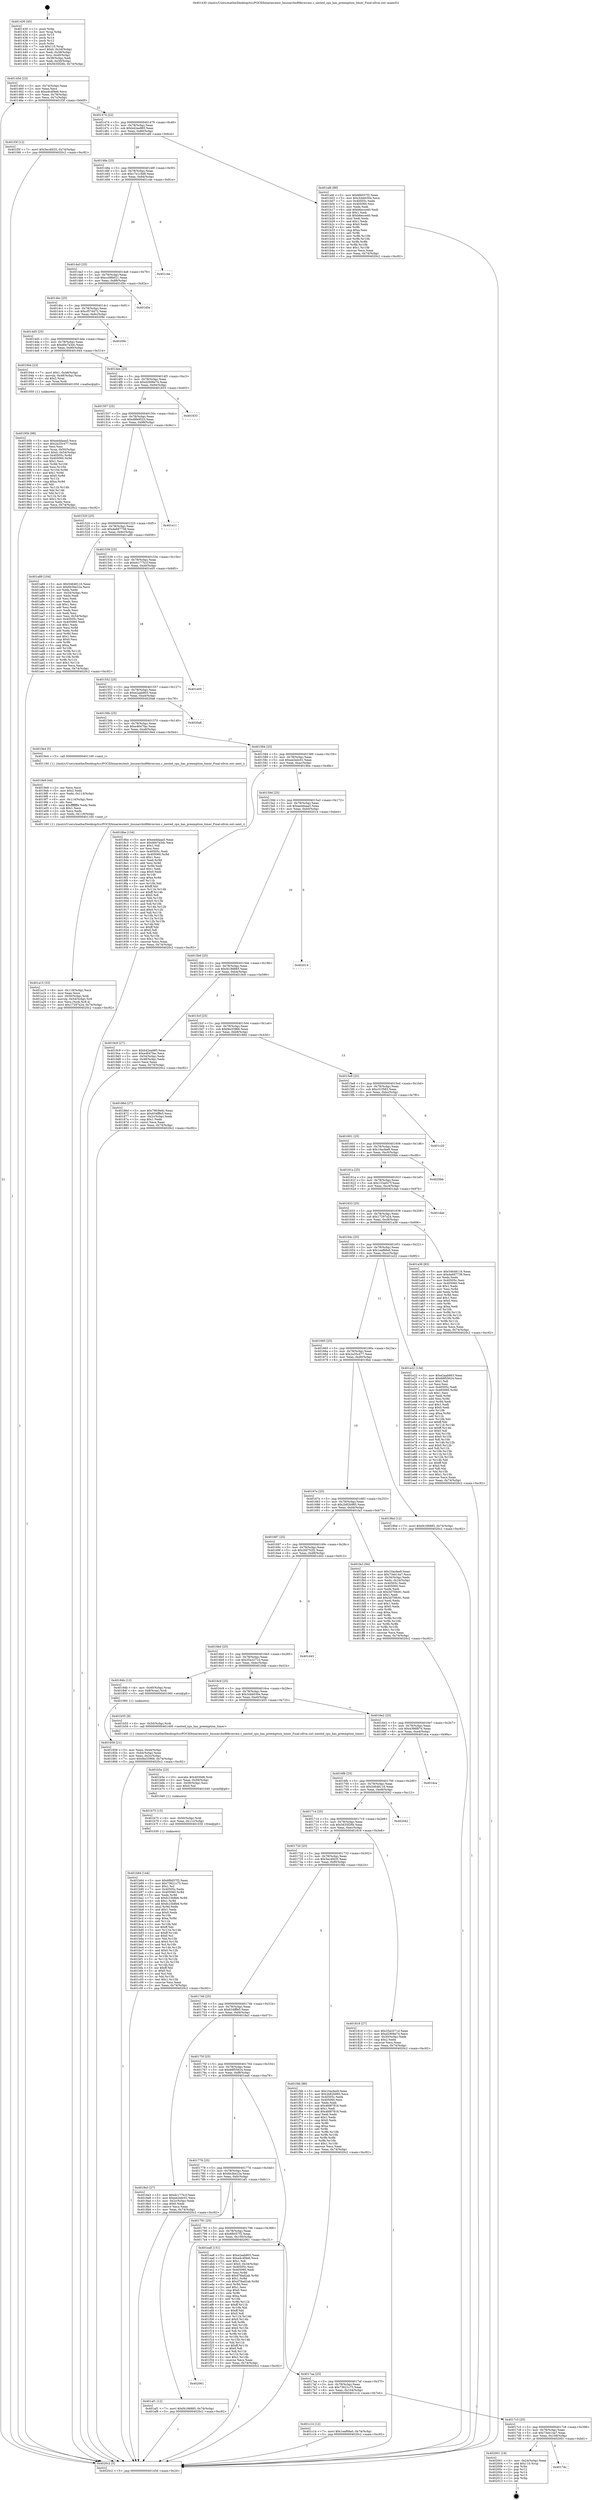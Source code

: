 digraph "0x401430" {
  label = "0x401430 (/mnt/c/Users/mathe/Desktop/tcc/POCII/binaries/extr_linuxarchx86kvmvmx.c_nested_cpu_has_preemption_timer_Final-ollvm.out::main(0))"
  labelloc = "t"
  node[shape=record]

  Entry [label="",width=0.3,height=0.3,shape=circle,fillcolor=black,style=filled]
  "0x40145d" [label="{
     0x40145d [23]\l
     | [instrs]\l
     &nbsp;&nbsp;0x40145d \<+3\>: mov -0x74(%rbp),%eax\l
     &nbsp;&nbsp;0x401460 \<+2\>: mov %eax,%ecx\l
     &nbsp;&nbsp;0x401462 \<+6\>: sub $0xa4c4f4e6,%ecx\l
     &nbsp;&nbsp;0x401468 \<+3\>: mov %eax,-0x78(%rbp)\l
     &nbsp;&nbsp;0x40146b \<+3\>: mov %ecx,-0x7c(%rbp)\l
     &nbsp;&nbsp;0x40146e \<+6\>: je 0000000000401f3f \<main+0xb0f\>\l
  }"]
  "0x401f3f" [label="{
     0x401f3f [12]\l
     | [instrs]\l
     &nbsp;&nbsp;0x401f3f \<+7\>: movl $0x5ec4f435,-0x74(%rbp)\l
     &nbsp;&nbsp;0x401f46 \<+5\>: jmp 00000000004020c2 \<main+0xc92\>\l
  }"]
  "0x401474" [label="{
     0x401474 [22]\l
     | [instrs]\l
     &nbsp;&nbsp;0x401474 \<+5\>: jmp 0000000000401479 \<main+0x49\>\l
     &nbsp;&nbsp;0x401479 \<+3\>: mov -0x78(%rbp),%eax\l
     &nbsp;&nbsp;0x40147c \<+5\>: sub $0xb42ea985,%eax\l
     &nbsp;&nbsp;0x401481 \<+3\>: mov %eax,-0x80(%rbp)\l
     &nbsp;&nbsp;0x401484 \<+6\>: je 0000000000401afd \<main+0x6cd\>\l
  }"]
  Exit [label="",width=0.3,height=0.3,shape=circle,fillcolor=black,style=filled,peripheries=2]
  "0x401afd" [label="{
     0x401afd [88]\l
     | [instrs]\l
     &nbsp;&nbsp;0x401afd \<+5\>: mov $0x6fb057f2,%eax\l
     &nbsp;&nbsp;0x401b02 \<+5\>: mov $0x3cbb030e,%ecx\l
     &nbsp;&nbsp;0x401b07 \<+7\>: mov 0x40505c,%edx\l
     &nbsp;&nbsp;0x401b0e \<+7\>: mov 0x405060,%esi\l
     &nbsp;&nbsp;0x401b15 \<+2\>: mov %edx,%edi\l
     &nbsp;&nbsp;0x401b17 \<+6\>: add $0xb6ecce40,%edi\l
     &nbsp;&nbsp;0x401b1d \<+3\>: sub $0x1,%edi\l
     &nbsp;&nbsp;0x401b20 \<+6\>: sub $0xb6ecce40,%edi\l
     &nbsp;&nbsp;0x401b26 \<+3\>: imul %edi,%edx\l
     &nbsp;&nbsp;0x401b29 \<+3\>: and $0x1,%edx\l
     &nbsp;&nbsp;0x401b2c \<+3\>: cmp $0x0,%edx\l
     &nbsp;&nbsp;0x401b2f \<+4\>: sete %r8b\l
     &nbsp;&nbsp;0x401b33 \<+3\>: cmp $0xa,%esi\l
     &nbsp;&nbsp;0x401b36 \<+4\>: setl %r9b\l
     &nbsp;&nbsp;0x401b3a \<+3\>: mov %r8b,%r10b\l
     &nbsp;&nbsp;0x401b3d \<+3\>: and %r9b,%r10b\l
     &nbsp;&nbsp;0x401b40 \<+3\>: xor %r9b,%r8b\l
     &nbsp;&nbsp;0x401b43 \<+3\>: or %r8b,%r10b\l
     &nbsp;&nbsp;0x401b46 \<+4\>: test $0x1,%r10b\l
     &nbsp;&nbsp;0x401b4a \<+3\>: cmovne %ecx,%eax\l
     &nbsp;&nbsp;0x401b4d \<+3\>: mov %eax,-0x74(%rbp)\l
     &nbsp;&nbsp;0x401b50 \<+5\>: jmp 00000000004020c2 \<main+0xc92\>\l
  }"]
  "0x40148a" [label="{
     0x40148a [25]\l
     | [instrs]\l
     &nbsp;&nbsp;0x40148a \<+5\>: jmp 000000000040148f \<main+0x5f\>\l
     &nbsp;&nbsp;0x40148f \<+3\>: mov -0x78(%rbp),%eax\l
     &nbsp;&nbsp;0x401492 \<+5\>: sub $0xc7e1c5d8,%eax\l
     &nbsp;&nbsp;0x401497 \<+6\>: mov %eax,-0x84(%rbp)\l
     &nbsp;&nbsp;0x40149d \<+6\>: je 0000000000401c4e \<main+0x81e\>\l
  }"]
  "0x4017dc" [label="{
     0x4017dc\l
  }", style=dashed]
  "0x401c4e" [label="{
     0x401c4e\l
  }", style=dashed]
  "0x4014a3" [label="{
     0x4014a3 [25]\l
     | [instrs]\l
     &nbsp;&nbsp;0x4014a3 \<+5\>: jmp 00000000004014a8 \<main+0x78\>\l
     &nbsp;&nbsp;0x4014a8 \<+3\>: mov -0x78(%rbp),%eax\l
     &nbsp;&nbsp;0x4014ab \<+5\>: sub $0xcc08b021,%eax\l
     &nbsp;&nbsp;0x4014b0 \<+6\>: mov %eax,-0x88(%rbp)\l
     &nbsp;&nbsp;0x4014b6 \<+6\>: je 0000000000401d5e \<main+0x92e\>\l
  }"]
  "0x402001" [label="{
     0x402001 [19]\l
     | [instrs]\l
     &nbsp;&nbsp;0x402001 \<+3\>: mov -0x24(%rbp),%eax\l
     &nbsp;&nbsp;0x402004 \<+7\>: add $0x110,%rsp\l
     &nbsp;&nbsp;0x40200b \<+1\>: pop %rbx\l
     &nbsp;&nbsp;0x40200c \<+2\>: pop %r12\l
     &nbsp;&nbsp;0x40200e \<+2\>: pop %r14\l
     &nbsp;&nbsp;0x402010 \<+2\>: pop %r15\l
     &nbsp;&nbsp;0x402012 \<+1\>: pop %rbp\l
     &nbsp;&nbsp;0x402013 \<+1\>: ret\l
  }"]
  "0x401d5e" [label="{
     0x401d5e\l
  }", style=dashed]
  "0x4014bc" [label="{
     0x4014bc [25]\l
     | [instrs]\l
     &nbsp;&nbsp;0x4014bc \<+5\>: jmp 00000000004014c1 \<main+0x91\>\l
     &nbsp;&nbsp;0x4014c1 \<+3\>: mov -0x78(%rbp),%eax\l
     &nbsp;&nbsp;0x4014c4 \<+5\>: sub $0xcf57d472,%eax\l
     &nbsp;&nbsp;0x4014c9 \<+6\>: mov %eax,-0x8c(%rbp)\l
     &nbsp;&nbsp;0x4014cf \<+6\>: je 000000000040209c \<main+0xc6c\>\l
  }"]
  "0x4017c3" [label="{
     0x4017c3 [25]\l
     | [instrs]\l
     &nbsp;&nbsp;0x4017c3 \<+5\>: jmp 00000000004017c8 \<main+0x398\>\l
     &nbsp;&nbsp;0x4017c8 \<+3\>: mov -0x78(%rbp),%eax\l
     &nbsp;&nbsp;0x4017cb \<+5\>: sub $0x73eb14a7,%eax\l
     &nbsp;&nbsp;0x4017d0 \<+6\>: mov %eax,-0x108(%rbp)\l
     &nbsp;&nbsp;0x4017d6 \<+6\>: je 0000000000402001 \<main+0xbd1\>\l
  }"]
  "0x40209c" [label="{
     0x40209c\l
  }", style=dashed]
  "0x4014d5" [label="{
     0x4014d5 [25]\l
     | [instrs]\l
     &nbsp;&nbsp;0x4014d5 \<+5\>: jmp 00000000004014da \<main+0xaa\>\l
     &nbsp;&nbsp;0x4014da \<+3\>: mov -0x78(%rbp),%eax\l
     &nbsp;&nbsp;0x4014dd \<+5\>: sub $0xd0e7a3dc,%eax\l
     &nbsp;&nbsp;0x4014e2 \<+6\>: mov %eax,-0x90(%rbp)\l
     &nbsp;&nbsp;0x4014e8 \<+6\>: je 0000000000401944 \<main+0x514\>\l
  }"]
  "0x401c14" [label="{
     0x401c14 [12]\l
     | [instrs]\l
     &nbsp;&nbsp;0x401c14 \<+7\>: movl $0x1eaf68a0,-0x74(%rbp)\l
     &nbsp;&nbsp;0x401c1b \<+5\>: jmp 00000000004020c2 \<main+0xc92\>\l
  }"]
  "0x401944" [label="{
     0x401944 [23]\l
     | [instrs]\l
     &nbsp;&nbsp;0x401944 \<+7\>: movl $0x1,-0x48(%rbp)\l
     &nbsp;&nbsp;0x40194b \<+4\>: movslq -0x48(%rbp),%rax\l
     &nbsp;&nbsp;0x40194f \<+4\>: shl $0x2,%rax\l
     &nbsp;&nbsp;0x401953 \<+3\>: mov %rax,%rdi\l
     &nbsp;&nbsp;0x401956 \<+5\>: call 0000000000401050 \<malloc@plt\>\l
     | [calls]\l
     &nbsp;&nbsp;0x401050 \{1\} (unknown)\l
  }"]
  "0x4014ee" [label="{
     0x4014ee [25]\l
     | [instrs]\l
     &nbsp;&nbsp;0x4014ee \<+5\>: jmp 00000000004014f3 \<main+0xc3\>\l
     &nbsp;&nbsp;0x4014f3 \<+3\>: mov -0x78(%rbp),%eax\l
     &nbsp;&nbsp;0x4014f6 \<+5\>: sub $0xd2906e74,%eax\l
     &nbsp;&nbsp;0x4014fb \<+6\>: mov %eax,-0x94(%rbp)\l
     &nbsp;&nbsp;0x401501 \<+6\>: je 0000000000401833 \<main+0x403\>\l
  }"]
  "0x4017aa" [label="{
     0x4017aa [25]\l
     | [instrs]\l
     &nbsp;&nbsp;0x4017aa \<+5\>: jmp 00000000004017af \<main+0x37f\>\l
     &nbsp;&nbsp;0x4017af \<+3\>: mov -0x78(%rbp),%eax\l
     &nbsp;&nbsp;0x4017b2 \<+5\>: sub $0x73621c75,%eax\l
     &nbsp;&nbsp;0x4017b7 \<+6\>: mov %eax,-0x104(%rbp)\l
     &nbsp;&nbsp;0x4017bd \<+6\>: je 0000000000401c14 \<main+0x7e4\>\l
  }"]
  "0x401833" [label="{
     0x401833\l
  }", style=dashed]
  "0x401507" [label="{
     0x401507 [25]\l
     | [instrs]\l
     &nbsp;&nbsp;0x401507 \<+5\>: jmp 000000000040150c \<main+0xdc\>\l
     &nbsp;&nbsp;0x40150c \<+3\>: mov -0x78(%rbp),%eax\l
     &nbsp;&nbsp;0x40150f \<+5\>: sub $0xd9fe9523,%eax\l
     &nbsp;&nbsp;0x401514 \<+6\>: mov %eax,-0x98(%rbp)\l
     &nbsp;&nbsp;0x40151a \<+6\>: je 0000000000401e11 \<main+0x9e1\>\l
  }"]
  "0x402061" [label="{
     0x402061\l
  }", style=dashed]
  "0x401e11" [label="{
     0x401e11\l
  }", style=dashed]
  "0x401520" [label="{
     0x401520 [25]\l
     | [instrs]\l
     &nbsp;&nbsp;0x401520 \<+5\>: jmp 0000000000401525 \<main+0xf5\>\l
     &nbsp;&nbsp;0x401525 \<+3\>: mov -0x78(%rbp),%eax\l
     &nbsp;&nbsp;0x401528 \<+5\>: sub $0xda687738,%eax\l
     &nbsp;&nbsp;0x40152d \<+6\>: mov %eax,-0x9c(%rbp)\l
     &nbsp;&nbsp;0x401533 \<+6\>: je 0000000000401a89 \<main+0x659\>\l
  }"]
  "0x401b84" [label="{
     0x401b84 [144]\l
     | [instrs]\l
     &nbsp;&nbsp;0x401b84 \<+5\>: mov $0x6fb057f2,%eax\l
     &nbsp;&nbsp;0x401b89 \<+5\>: mov $0x73621c75,%esi\l
     &nbsp;&nbsp;0x401b8e \<+2\>: mov $0x1,%cl\l
     &nbsp;&nbsp;0x401b90 \<+7\>: mov 0x40505c,%edx\l
     &nbsp;&nbsp;0x401b97 \<+8\>: mov 0x405060,%r8d\l
     &nbsp;&nbsp;0x401b9f \<+3\>: mov %edx,%r9d\l
     &nbsp;&nbsp;0x401ba2 \<+7\>: sub $0xfc23b8b6,%r9d\l
     &nbsp;&nbsp;0x401ba9 \<+4\>: sub $0x1,%r9d\l
     &nbsp;&nbsp;0x401bad \<+7\>: add $0xfc23b8b6,%r9d\l
     &nbsp;&nbsp;0x401bb4 \<+4\>: imul %r9d,%edx\l
     &nbsp;&nbsp;0x401bb8 \<+3\>: and $0x1,%edx\l
     &nbsp;&nbsp;0x401bbb \<+3\>: cmp $0x0,%edx\l
     &nbsp;&nbsp;0x401bbe \<+4\>: sete %r10b\l
     &nbsp;&nbsp;0x401bc2 \<+4\>: cmp $0xa,%r8d\l
     &nbsp;&nbsp;0x401bc6 \<+4\>: setl %r11b\l
     &nbsp;&nbsp;0x401bca \<+3\>: mov %r10b,%bl\l
     &nbsp;&nbsp;0x401bcd \<+3\>: xor $0xff,%bl\l
     &nbsp;&nbsp;0x401bd0 \<+3\>: mov %r11b,%r14b\l
     &nbsp;&nbsp;0x401bd3 \<+4\>: xor $0xff,%r14b\l
     &nbsp;&nbsp;0x401bd7 \<+3\>: xor $0x0,%cl\l
     &nbsp;&nbsp;0x401bda \<+3\>: mov %bl,%r15b\l
     &nbsp;&nbsp;0x401bdd \<+4\>: and $0x0,%r15b\l
     &nbsp;&nbsp;0x401be1 \<+3\>: and %cl,%r10b\l
     &nbsp;&nbsp;0x401be4 \<+3\>: mov %r14b,%r12b\l
     &nbsp;&nbsp;0x401be7 \<+4\>: and $0x0,%r12b\l
     &nbsp;&nbsp;0x401beb \<+3\>: and %cl,%r11b\l
     &nbsp;&nbsp;0x401bee \<+3\>: or %r10b,%r15b\l
     &nbsp;&nbsp;0x401bf1 \<+3\>: or %r11b,%r12b\l
     &nbsp;&nbsp;0x401bf4 \<+3\>: xor %r12b,%r15b\l
     &nbsp;&nbsp;0x401bf7 \<+3\>: or %r14b,%bl\l
     &nbsp;&nbsp;0x401bfa \<+3\>: xor $0xff,%bl\l
     &nbsp;&nbsp;0x401bfd \<+3\>: or $0x0,%cl\l
     &nbsp;&nbsp;0x401c00 \<+2\>: and %cl,%bl\l
     &nbsp;&nbsp;0x401c02 \<+3\>: or %bl,%r15b\l
     &nbsp;&nbsp;0x401c05 \<+4\>: test $0x1,%r15b\l
     &nbsp;&nbsp;0x401c09 \<+3\>: cmovne %esi,%eax\l
     &nbsp;&nbsp;0x401c0c \<+3\>: mov %eax,-0x74(%rbp)\l
     &nbsp;&nbsp;0x401c0f \<+5\>: jmp 00000000004020c2 \<main+0xc92\>\l
  }"]
  "0x401a89" [label="{
     0x401a89 [104]\l
     | [instrs]\l
     &nbsp;&nbsp;0x401a89 \<+5\>: mov $0x54648116,%eax\l
     &nbsp;&nbsp;0x401a8e \<+5\>: mov $0x6b3be22a,%ecx\l
     &nbsp;&nbsp;0x401a93 \<+2\>: xor %edx,%edx\l
     &nbsp;&nbsp;0x401a95 \<+3\>: mov -0x54(%rbp),%esi\l
     &nbsp;&nbsp;0x401a98 \<+2\>: mov %edx,%edi\l
     &nbsp;&nbsp;0x401a9a \<+2\>: sub %esi,%edi\l
     &nbsp;&nbsp;0x401a9c \<+2\>: mov %edx,%esi\l
     &nbsp;&nbsp;0x401a9e \<+3\>: sub $0x1,%esi\l
     &nbsp;&nbsp;0x401aa1 \<+2\>: add %esi,%edi\l
     &nbsp;&nbsp;0x401aa3 \<+2\>: mov %edx,%esi\l
     &nbsp;&nbsp;0x401aa5 \<+2\>: sub %edi,%esi\l
     &nbsp;&nbsp;0x401aa7 \<+3\>: mov %esi,-0x54(%rbp)\l
     &nbsp;&nbsp;0x401aaa \<+7\>: mov 0x40505c,%esi\l
     &nbsp;&nbsp;0x401ab1 \<+7\>: mov 0x405060,%edi\l
     &nbsp;&nbsp;0x401ab8 \<+3\>: sub $0x1,%edx\l
     &nbsp;&nbsp;0x401abb \<+3\>: mov %esi,%r8d\l
     &nbsp;&nbsp;0x401abe \<+3\>: add %edx,%r8d\l
     &nbsp;&nbsp;0x401ac1 \<+4\>: imul %r8d,%esi\l
     &nbsp;&nbsp;0x401ac5 \<+3\>: and $0x1,%esi\l
     &nbsp;&nbsp;0x401ac8 \<+3\>: cmp $0x0,%esi\l
     &nbsp;&nbsp;0x401acb \<+4\>: sete %r9b\l
     &nbsp;&nbsp;0x401acf \<+3\>: cmp $0xa,%edi\l
     &nbsp;&nbsp;0x401ad2 \<+4\>: setl %r10b\l
     &nbsp;&nbsp;0x401ad6 \<+3\>: mov %r9b,%r11b\l
     &nbsp;&nbsp;0x401ad9 \<+3\>: and %r10b,%r11b\l
     &nbsp;&nbsp;0x401adc \<+3\>: xor %r10b,%r9b\l
     &nbsp;&nbsp;0x401adf \<+3\>: or %r9b,%r11b\l
     &nbsp;&nbsp;0x401ae2 \<+4\>: test $0x1,%r11b\l
     &nbsp;&nbsp;0x401ae6 \<+3\>: cmovne %ecx,%eax\l
     &nbsp;&nbsp;0x401ae9 \<+3\>: mov %eax,-0x74(%rbp)\l
     &nbsp;&nbsp;0x401aec \<+5\>: jmp 00000000004020c2 \<main+0xc92\>\l
  }"]
  "0x401539" [label="{
     0x401539 [25]\l
     | [instrs]\l
     &nbsp;&nbsp;0x401539 \<+5\>: jmp 000000000040153e \<main+0x10e\>\l
     &nbsp;&nbsp;0x40153e \<+3\>: mov -0x78(%rbp),%eax\l
     &nbsp;&nbsp;0x401541 \<+5\>: sub $0xdc177b1f,%eax\l
     &nbsp;&nbsp;0x401546 \<+6\>: mov %eax,-0xa0(%rbp)\l
     &nbsp;&nbsp;0x40154c \<+6\>: je 0000000000401e05 \<main+0x9d5\>\l
  }"]
  "0x401b75" [label="{
     0x401b75 [15]\l
     | [instrs]\l
     &nbsp;&nbsp;0x401b75 \<+4\>: mov -0x50(%rbp),%rdi\l
     &nbsp;&nbsp;0x401b79 \<+6\>: mov %eax,-0x11c(%rbp)\l
     &nbsp;&nbsp;0x401b7f \<+5\>: call 0000000000401030 \<free@plt\>\l
     | [calls]\l
     &nbsp;&nbsp;0x401030 \{1\} (unknown)\l
  }"]
  "0x401e05" [label="{
     0x401e05\l
  }", style=dashed]
  "0x401552" [label="{
     0x401552 [25]\l
     | [instrs]\l
     &nbsp;&nbsp;0x401552 \<+5\>: jmp 0000000000401557 \<main+0x127\>\l
     &nbsp;&nbsp;0x401557 \<+3\>: mov -0x78(%rbp),%eax\l
     &nbsp;&nbsp;0x40155a \<+5\>: sub $0xe2aab803,%eax\l
     &nbsp;&nbsp;0x40155f \<+6\>: mov %eax,-0xa4(%rbp)\l
     &nbsp;&nbsp;0x401565 \<+6\>: je 00000000004020a8 \<main+0xc78\>\l
  }"]
  "0x401b5e" [label="{
     0x401b5e [23]\l
     | [instrs]\l
     &nbsp;&nbsp;0x401b5e \<+10\>: movabs $0x4030d6,%rdi\l
     &nbsp;&nbsp;0x401b68 \<+3\>: mov %eax,-0x58(%rbp)\l
     &nbsp;&nbsp;0x401b6b \<+3\>: mov -0x58(%rbp),%esi\l
     &nbsp;&nbsp;0x401b6e \<+2\>: mov $0x0,%al\l
     &nbsp;&nbsp;0x401b70 \<+5\>: call 0000000000401040 \<printf@plt\>\l
     | [calls]\l
     &nbsp;&nbsp;0x401040 \{1\} (unknown)\l
  }"]
  "0x4020a8" [label="{
     0x4020a8\l
  }", style=dashed]
  "0x40156b" [label="{
     0x40156b [25]\l
     | [instrs]\l
     &nbsp;&nbsp;0x40156b \<+5\>: jmp 0000000000401570 \<main+0x140\>\l
     &nbsp;&nbsp;0x401570 \<+3\>: mov -0x78(%rbp),%eax\l
     &nbsp;&nbsp;0x401573 \<+5\>: sub $0xe4647fac,%eax\l
     &nbsp;&nbsp;0x401578 \<+6\>: mov %eax,-0xa8(%rbp)\l
     &nbsp;&nbsp;0x40157e \<+6\>: je 00000000004019e4 \<main+0x5b4\>\l
  }"]
  "0x401791" [label="{
     0x401791 [25]\l
     | [instrs]\l
     &nbsp;&nbsp;0x401791 \<+5\>: jmp 0000000000401796 \<main+0x366\>\l
     &nbsp;&nbsp;0x401796 \<+3\>: mov -0x78(%rbp),%eax\l
     &nbsp;&nbsp;0x401799 \<+5\>: sub $0x6fb057f2,%eax\l
     &nbsp;&nbsp;0x40179e \<+6\>: mov %eax,-0x100(%rbp)\l
     &nbsp;&nbsp;0x4017a4 \<+6\>: je 0000000000402061 \<main+0xc31\>\l
  }"]
  "0x4019e4" [label="{
     0x4019e4 [5]\l
     | [instrs]\l
     &nbsp;&nbsp;0x4019e4 \<+5\>: call 0000000000401160 \<next_i\>\l
     | [calls]\l
     &nbsp;&nbsp;0x401160 \{1\} (/mnt/c/Users/mathe/Desktop/tcc/POCII/binaries/extr_linuxarchx86kvmvmx.c_nested_cpu_has_preemption_timer_Final-ollvm.out::next_i)\l
  }"]
  "0x401584" [label="{
     0x401584 [25]\l
     | [instrs]\l
     &nbsp;&nbsp;0x401584 \<+5\>: jmp 0000000000401589 \<main+0x159\>\l
     &nbsp;&nbsp;0x401589 \<+3\>: mov -0x78(%rbp),%eax\l
     &nbsp;&nbsp;0x40158c \<+5\>: sub $0xee2edc01,%eax\l
     &nbsp;&nbsp;0x401591 \<+6\>: mov %eax,-0xac(%rbp)\l
     &nbsp;&nbsp;0x401597 \<+6\>: je 00000000004018be \<main+0x48e\>\l
  }"]
  "0x401af1" [label="{
     0x401af1 [12]\l
     | [instrs]\l
     &nbsp;&nbsp;0x401af1 \<+7\>: movl $0xf4186885,-0x74(%rbp)\l
     &nbsp;&nbsp;0x401af8 \<+5\>: jmp 00000000004020c2 \<main+0xc92\>\l
  }"]
  "0x4018be" [label="{
     0x4018be [134]\l
     | [instrs]\l
     &nbsp;&nbsp;0x4018be \<+5\>: mov $0xeeddaaa5,%eax\l
     &nbsp;&nbsp;0x4018c3 \<+5\>: mov $0xd0e7a3dc,%ecx\l
     &nbsp;&nbsp;0x4018c8 \<+2\>: mov $0x1,%dl\l
     &nbsp;&nbsp;0x4018ca \<+2\>: xor %esi,%esi\l
     &nbsp;&nbsp;0x4018cc \<+7\>: mov 0x40505c,%edi\l
     &nbsp;&nbsp;0x4018d3 \<+8\>: mov 0x405060,%r8d\l
     &nbsp;&nbsp;0x4018db \<+3\>: sub $0x1,%esi\l
     &nbsp;&nbsp;0x4018de \<+3\>: mov %edi,%r9d\l
     &nbsp;&nbsp;0x4018e1 \<+3\>: add %esi,%r9d\l
     &nbsp;&nbsp;0x4018e4 \<+4\>: imul %r9d,%edi\l
     &nbsp;&nbsp;0x4018e8 \<+3\>: and $0x1,%edi\l
     &nbsp;&nbsp;0x4018eb \<+3\>: cmp $0x0,%edi\l
     &nbsp;&nbsp;0x4018ee \<+4\>: sete %r10b\l
     &nbsp;&nbsp;0x4018f2 \<+4\>: cmp $0xa,%r8d\l
     &nbsp;&nbsp;0x4018f6 \<+4\>: setl %r11b\l
     &nbsp;&nbsp;0x4018fa \<+3\>: mov %r10b,%bl\l
     &nbsp;&nbsp;0x4018fd \<+3\>: xor $0xff,%bl\l
     &nbsp;&nbsp;0x401900 \<+3\>: mov %r11b,%r14b\l
     &nbsp;&nbsp;0x401903 \<+4\>: xor $0xff,%r14b\l
     &nbsp;&nbsp;0x401907 \<+3\>: xor $0x0,%dl\l
     &nbsp;&nbsp;0x40190a \<+3\>: mov %bl,%r15b\l
     &nbsp;&nbsp;0x40190d \<+4\>: and $0x0,%r15b\l
     &nbsp;&nbsp;0x401911 \<+3\>: and %dl,%r10b\l
     &nbsp;&nbsp;0x401914 \<+3\>: mov %r14b,%r12b\l
     &nbsp;&nbsp;0x401917 \<+4\>: and $0x0,%r12b\l
     &nbsp;&nbsp;0x40191b \<+3\>: and %dl,%r11b\l
     &nbsp;&nbsp;0x40191e \<+3\>: or %r10b,%r15b\l
     &nbsp;&nbsp;0x401921 \<+3\>: or %r11b,%r12b\l
     &nbsp;&nbsp;0x401924 \<+3\>: xor %r12b,%r15b\l
     &nbsp;&nbsp;0x401927 \<+3\>: or %r14b,%bl\l
     &nbsp;&nbsp;0x40192a \<+3\>: xor $0xff,%bl\l
     &nbsp;&nbsp;0x40192d \<+3\>: or $0x0,%dl\l
     &nbsp;&nbsp;0x401930 \<+2\>: and %dl,%bl\l
     &nbsp;&nbsp;0x401932 \<+3\>: or %bl,%r15b\l
     &nbsp;&nbsp;0x401935 \<+4\>: test $0x1,%r15b\l
     &nbsp;&nbsp;0x401939 \<+3\>: cmovne %ecx,%eax\l
     &nbsp;&nbsp;0x40193c \<+3\>: mov %eax,-0x74(%rbp)\l
     &nbsp;&nbsp;0x40193f \<+5\>: jmp 00000000004020c2 \<main+0xc92\>\l
  }"]
  "0x40159d" [label="{
     0x40159d [25]\l
     | [instrs]\l
     &nbsp;&nbsp;0x40159d \<+5\>: jmp 00000000004015a2 \<main+0x172\>\l
     &nbsp;&nbsp;0x4015a2 \<+3\>: mov -0x78(%rbp),%eax\l
     &nbsp;&nbsp;0x4015a5 \<+5\>: sub $0xeeddaaa5,%eax\l
     &nbsp;&nbsp;0x4015aa \<+6\>: mov %eax,-0xb0(%rbp)\l
     &nbsp;&nbsp;0x4015b0 \<+6\>: je 0000000000402014 \<main+0xbe4\>\l
  }"]
  "0x401778" [label="{
     0x401778 [25]\l
     | [instrs]\l
     &nbsp;&nbsp;0x401778 \<+5\>: jmp 000000000040177d \<main+0x34d\>\l
     &nbsp;&nbsp;0x40177d \<+3\>: mov -0x78(%rbp),%eax\l
     &nbsp;&nbsp;0x401780 \<+5\>: sub $0x6b3be22a,%eax\l
     &nbsp;&nbsp;0x401785 \<+6\>: mov %eax,-0xfc(%rbp)\l
     &nbsp;&nbsp;0x40178b \<+6\>: je 0000000000401af1 \<main+0x6c1\>\l
  }"]
  "0x402014" [label="{
     0x402014\l
  }", style=dashed]
  "0x4015b6" [label="{
     0x4015b6 [25]\l
     | [instrs]\l
     &nbsp;&nbsp;0x4015b6 \<+5\>: jmp 00000000004015bb \<main+0x18b\>\l
     &nbsp;&nbsp;0x4015bb \<+3\>: mov -0x78(%rbp),%eax\l
     &nbsp;&nbsp;0x4015be \<+5\>: sub $0xf4186885,%eax\l
     &nbsp;&nbsp;0x4015c3 \<+6\>: mov %eax,-0xb4(%rbp)\l
     &nbsp;&nbsp;0x4015c9 \<+6\>: je 00000000004019c9 \<main+0x599\>\l
  }"]
  "0x401ea8" [label="{
     0x401ea8 [151]\l
     | [instrs]\l
     &nbsp;&nbsp;0x401ea8 \<+5\>: mov $0xe2aab803,%eax\l
     &nbsp;&nbsp;0x401ead \<+5\>: mov $0xa4c4f4e6,%ecx\l
     &nbsp;&nbsp;0x401eb2 \<+2\>: mov $0x1,%dl\l
     &nbsp;&nbsp;0x401eb4 \<+7\>: movl $0x0,-0x34(%rbp)\l
     &nbsp;&nbsp;0x401ebb \<+7\>: mov 0x40505c,%esi\l
     &nbsp;&nbsp;0x401ec2 \<+7\>: mov 0x405060,%edi\l
     &nbsp;&nbsp;0x401ec9 \<+3\>: mov %esi,%r8d\l
     &nbsp;&nbsp;0x401ecc \<+7\>: add $0xd78ad2ab,%r8d\l
     &nbsp;&nbsp;0x401ed3 \<+4\>: sub $0x1,%r8d\l
     &nbsp;&nbsp;0x401ed7 \<+7\>: sub $0xd78ad2ab,%r8d\l
     &nbsp;&nbsp;0x401ede \<+4\>: imul %r8d,%esi\l
     &nbsp;&nbsp;0x401ee2 \<+3\>: and $0x1,%esi\l
     &nbsp;&nbsp;0x401ee5 \<+3\>: cmp $0x0,%esi\l
     &nbsp;&nbsp;0x401ee8 \<+4\>: sete %r9b\l
     &nbsp;&nbsp;0x401eec \<+3\>: cmp $0xa,%edi\l
     &nbsp;&nbsp;0x401eef \<+4\>: setl %r10b\l
     &nbsp;&nbsp;0x401ef3 \<+3\>: mov %r9b,%r11b\l
     &nbsp;&nbsp;0x401ef6 \<+4\>: xor $0xff,%r11b\l
     &nbsp;&nbsp;0x401efa \<+3\>: mov %r10b,%bl\l
     &nbsp;&nbsp;0x401efd \<+3\>: xor $0xff,%bl\l
     &nbsp;&nbsp;0x401f00 \<+3\>: xor $0x0,%dl\l
     &nbsp;&nbsp;0x401f03 \<+3\>: mov %r11b,%r14b\l
     &nbsp;&nbsp;0x401f06 \<+4\>: and $0x0,%r14b\l
     &nbsp;&nbsp;0x401f0a \<+3\>: and %dl,%r9b\l
     &nbsp;&nbsp;0x401f0d \<+3\>: mov %bl,%r15b\l
     &nbsp;&nbsp;0x401f10 \<+4\>: and $0x0,%r15b\l
     &nbsp;&nbsp;0x401f14 \<+3\>: and %dl,%r10b\l
     &nbsp;&nbsp;0x401f17 \<+3\>: or %r9b,%r14b\l
     &nbsp;&nbsp;0x401f1a \<+3\>: or %r10b,%r15b\l
     &nbsp;&nbsp;0x401f1d \<+3\>: xor %r15b,%r14b\l
     &nbsp;&nbsp;0x401f20 \<+3\>: or %bl,%r11b\l
     &nbsp;&nbsp;0x401f23 \<+4\>: xor $0xff,%r11b\l
     &nbsp;&nbsp;0x401f27 \<+3\>: or $0x0,%dl\l
     &nbsp;&nbsp;0x401f2a \<+3\>: and %dl,%r11b\l
     &nbsp;&nbsp;0x401f2d \<+3\>: or %r11b,%r14b\l
     &nbsp;&nbsp;0x401f30 \<+4\>: test $0x1,%r14b\l
     &nbsp;&nbsp;0x401f34 \<+3\>: cmovne %ecx,%eax\l
     &nbsp;&nbsp;0x401f37 \<+3\>: mov %eax,-0x74(%rbp)\l
     &nbsp;&nbsp;0x401f3a \<+5\>: jmp 00000000004020c2 \<main+0xc92\>\l
  }"]
  "0x4019c9" [label="{
     0x4019c9 [27]\l
     | [instrs]\l
     &nbsp;&nbsp;0x4019c9 \<+5\>: mov $0xb42ea985,%eax\l
     &nbsp;&nbsp;0x4019ce \<+5\>: mov $0xe4647fac,%ecx\l
     &nbsp;&nbsp;0x4019d3 \<+3\>: mov -0x54(%rbp),%edx\l
     &nbsp;&nbsp;0x4019d6 \<+3\>: cmp -0x48(%rbp),%edx\l
     &nbsp;&nbsp;0x4019d9 \<+3\>: cmovl %ecx,%eax\l
     &nbsp;&nbsp;0x4019dc \<+3\>: mov %eax,-0x74(%rbp)\l
     &nbsp;&nbsp;0x4019df \<+5\>: jmp 00000000004020c2 \<main+0xc92\>\l
  }"]
  "0x4015cf" [label="{
     0x4015cf [25]\l
     | [instrs]\l
     &nbsp;&nbsp;0x4015cf \<+5\>: jmp 00000000004015d4 \<main+0x1a4\>\l
     &nbsp;&nbsp;0x4015d4 \<+3\>: mov -0x78(%rbp),%eax\l
     &nbsp;&nbsp;0x4015d7 \<+5\>: sub $0xf4e33966,%eax\l
     &nbsp;&nbsp;0x4015dc \<+6\>: mov %eax,-0xb8(%rbp)\l
     &nbsp;&nbsp;0x4015e2 \<+6\>: je 000000000040186d \<main+0x43d\>\l
  }"]
  "0x401a15" [label="{
     0x401a15 [33]\l
     | [instrs]\l
     &nbsp;&nbsp;0x401a15 \<+6\>: mov -0x118(%rbp),%ecx\l
     &nbsp;&nbsp;0x401a1b \<+3\>: imul %eax,%ecx\l
     &nbsp;&nbsp;0x401a1e \<+4\>: mov -0x50(%rbp),%rdi\l
     &nbsp;&nbsp;0x401a22 \<+4\>: movslq -0x54(%rbp),%r8\l
     &nbsp;&nbsp;0x401a26 \<+4\>: mov %ecx,(%rdi,%r8,4)\l
     &nbsp;&nbsp;0x401a2a \<+7\>: movl $0x17297a24,-0x74(%rbp)\l
     &nbsp;&nbsp;0x401a31 \<+5\>: jmp 00000000004020c2 \<main+0xc92\>\l
  }"]
  "0x40186d" [label="{
     0x40186d [27]\l
     | [instrs]\l
     &nbsp;&nbsp;0x40186d \<+5\>: mov $0x79fc9e6c,%eax\l
     &nbsp;&nbsp;0x401872 \<+5\>: mov $0x634fffe5,%ecx\l
     &nbsp;&nbsp;0x401877 \<+3\>: mov -0x2c(%rbp),%edx\l
     &nbsp;&nbsp;0x40187a \<+3\>: cmp $0x1,%edx\l
     &nbsp;&nbsp;0x40187d \<+3\>: cmovl %ecx,%eax\l
     &nbsp;&nbsp;0x401880 \<+3\>: mov %eax,-0x74(%rbp)\l
     &nbsp;&nbsp;0x401883 \<+5\>: jmp 00000000004020c2 \<main+0xc92\>\l
  }"]
  "0x4015e8" [label="{
     0x4015e8 [25]\l
     | [instrs]\l
     &nbsp;&nbsp;0x4015e8 \<+5\>: jmp 00000000004015ed \<main+0x1bd\>\l
     &nbsp;&nbsp;0x4015ed \<+3\>: mov -0x78(%rbp),%eax\l
     &nbsp;&nbsp;0x4015f0 \<+5\>: sub $0xc51f583,%eax\l
     &nbsp;&nbsp;0x4015f5 \<+6\>: mov %eax,-0xbc(%rbp)\l
     &nbsp;&nbsp;0x4015fb \<+6\>: je 0000000000401c20 \<main+0x7f0\>\l
  }"]
  "0x4019e9" [label="{
     0x4019e9 [44]\l
     | [instrs]\l
     &nbsp;&nbsp;0x4019e9 \<+2\>: xor %ecx,%ecx\l
     &nbsp;&nbsp;0x4019eb \<+5\>: mov $0x2,%edx\l
     &nbsp;&nbsp;0x4019f0 \<+6\>: mov %edx,-0x114(%rbp)\l
     &nbsp;&nbsp;0x4019f6 \<+1\>: cltd\l
     &nbsp;&nbsp;0x4019f7 \<+6\>: mov -0x114(%rbp),%esi\l
     &nbsp;&nbsp;0x4019fd \<+2\>: idiv %esi\l
     &nbsp;&nbsp;0x4019ff \<+6\>: imul $0xfffffffe,%edx,%edx\l
     &nbsp;&nbsp;0x401a05 \<+3\>: sub $0x1,%ecx\l
     &nbsp;&nbsp;0x401a08 \<+2\>: sub %ecx,%edx\l
     &nbsp;&nbsp;0x401a0a \<+6\>: mov %edx,-0x118(%rbp)\l
     &nbsp;&nbsp;0x401a10 \<+5\>: call 0000000000401160 \<next_i\>\l
     | [calls]\l
     &nbsp;&nbsp;0x401160 \{1\} (/mnt/c/Users/mathe/Desktop/tcc/POCII/binaries/extr_linuxarchx86kvmvmx.c_nested_cpu_has_preemption_timer_Final-ollvm.out::next_i)\l
  }"]
  "0x401c20" [label="{
     0x401c20\l
  }", style=dashed]
  "0x401601" [label="{
     0x401601 [25]\l
     | [instrs]\l
     &nbsp;&nbsp;0x401601 \<+5\>: jmp 0000000000401606 \<main+0x1d6\>\l
     &nbsp;&nbsp;0x401606 \<+3\>: mov -0x78(%rbp),%eax\l
     &nbsp;&nbsp;0x401609 \<+5\>: sub $0x10acfae9,%eax\l
     &nbsp;&nbsp;0x40160e \<+6\>: mov %eax,-0xc0(%rbp)\l
     &nbsp;&nbsp;0x401614 \<+6\>: je 00000000004020bb \<main+0xc8b\>\l
  }"]
  "0x40195b" [label="{
     0x40195b [98]\l
     | [instrs]\l
     &nbsp;&nbsp;0x40195b \<+5\>: mov $0xeeddaaa5,%ecx\l
     &nbsp;&nbsp;0x401960 \<+5\>: mov $0x2a35c477,%edx\l
     &nbsp;&nbsp;0x401965 \<+2\>: xor %esi,%esi\l
     &nbsp;&nbsp;0x401967 \<+4\>: mov %rax,-0x50(%rbp)\l
     &nbsp;&nbsp;0x40196b \<+7\>: movl $0x0,-0x54(%rbp)\l
     &nbsp;&nbsp;0x401972 \<+8\>: mov 0x40505c,%r8d\l
     &nbsp;&nbsp;0x40197a \<+8\>: mov 0x405060,%r9d\l
     &nbsp;&nbsp;0x401982 \<+3\>: sub $0x1,%esi\l
     &nbsp;&nbsp;0x401985 \<+3\>: mov %r8d,%r10d\l
     &nbsp;&nbsp;0x401988 \<+3\>: add %esi,%r10d\l
     &nbsp;&nbsp;0x40198b \<+4\>: imul %r10d,%r8d\l
     &nbsp;&nbsp;0x40198f \<+4\>: and $0x1,%r8d\l
     &nbsp;&nbsp;0x401993 \<+4\>: cmp $0x0,%r8d\l
     &nbsp;&nbsp;0x401997 \<+4\>: sete %r11b\l
     &nbsp;&nbsp;0x40199b \<+4\>: cmp $0xa,%r9d\l
     &nbsp;&nbsp;0x40199f \<+3\>: setl %bl\l
     &nbsp;&nbsp;0x4019a2 \<+3\>: mov %r11b,%r14b\l
     &nbsp;&nbsp;0x4019a5 \<+3\>: and %bl,%r14b\l
     &nbsp;&nbsp;0x4019a8 \<+3\>: xor %bl,%r11b\l
     &nbsp;&nbsp;0x4019ab \<+3\>: or %r11b,%r14b\l
     &nbsp;&nbsp;0x4019ae \<+4\>: test $0x1,%r14b\l
     &nbsp;&nbsp;0x4019b2 \<+3\>: cmovne %edx,%ecx\l
     &nbsp;&nbsp;0x4019b5 \<+3\>: mov %ecx,-0x74(%rbp)\l
     &nbsp;&nbsp;0x4019b8 \<+5\>: jmp 00000000004020c2 \<main+0xc92\>\l
  }"]
  "0x4020bb" [label="{
     0x4020bb\l
  }", style=dashed]
  "0x40161a" [label="{
     0x40161a [25]\l
     | [instrs]\l
     &nbsp;&nbsp;0x40161a \<+5\>: jmp 000000000040161f \<main+0x1ef\>\l
     &nbsp;&nbsp;0x40161f \<+3\>: mov -0x78(%rbp),%eax\l
     &nbsp;&nbsp;0x401622 \<+5\>: sub $0x153a027f,%eax\l
     &nbsp;&nbsp;0x401627 \<+6\>: mov %eax,-0xc4(%rbp)\l
     &nbsp;&nbsp;0x40162d \<+6\>: je 0000000000401dab \<main+0x97b\>\l
  }"]
  "0x40175f" [label="{
     0x40175f [25]\l
     | [instrs]\l
     &nbsp;&nbsp;0x40175f \<+5\>: jmp 0000000000401764 \<main+0x334\>\l
     &nbsp;&nbsp;0x401764 \<+3\>: mov -0x78(%rbp),%eax\l
     &nbsp;&nbsp;0x401767 \<+5\>: sub $0x68f55624,%eax\l
     &nbsp;&nbsp;0x40176c \<+6\>: mov %eax,-0xf8(%rbp)\l
     &nbsp;&nbsp;0x401772 \<+6\>: je 0000000000401ea8 \<main+0xa78\>\l
  }"]
  "0x401dab" [label="{
     0x401dab\l
  }", style=dashed]
  "0x401633" [label="{
     0x401633 [25]\l
     | [instrs]\l
     &nbsp;&nbsp;0x401633 \<+5\>: jmp 0000000000401638 \<main+0x208\>\l
     &nbsp;&nbsp;0x401638 \<+3\>: mov -0x78(%rbp),%eax\l
     &nbsp;&nbsp;0x40163b \<+5\>: sub $0x17297a24,%eax\l
     &nbsp;&nbsp;0x401640 \<+6\>: mov %eax,-0xc8(%rbp)\l
     &nbsp;&nbsp;0x401646 \<+6\>: je 0000000000401a36 \<main+0x606\>\l
  }"]
  "0x4018a3" [label="{
     0x4018a3 [27]\l
     | [instrs]\l
     &nbsp;&nbsp;0x4018a3 \<+5\>: mov $0xdc177b1f,%eax\l
     &nbsp;&nbsp;0x4018a8 \<+5\>: mov $0xee2edc01,%ecx\l
     &nbsp;&nbsp;0x4018ad \<+3\>: mov -0x2c(%rbp),%edx\l
     &nbsp;&nbsp;0x4018b0 \<+3\>: cmp $0x0,%edx\l
     &nbsp;&nbsp;0x4018b3 \<+3\>: cmove %ecx,%eax\l
     &nbsp;&nbsp;0x4018b6 \<+3\>: mov %eax,-0x74(%rbp)\l
     &nbsp;&nbsp;0x4018b9 \<+5\>: jmp 00000000004020c2 \<main+0xc92\>\l
  }"]
  "0x401a36" [label="{
     0x401a36 [83]\l
     | [instrs]\l
     &nbsp;&nbsp;0x401a36 \<+5\>: mov $0x54648116,%eax\l
     &nbsp;&nbsp;0x401a3b \<+5\>: mov $0xda687738,%ecx\l
     &nbsp;&nbsp;0x401a40 \<+2\>: xor %edx,%edx\l
     &nbsp;&nbsp;0x401a42 \<+7\>: mov 0x40505c,%esi\l
     &nbsp;&nbsp;0x401a49 \<+7\>: mov 0x405060,%edi\l
     &nbsp;&nbsp;0x401a50 \<+3\>: sub $0x1,%edx\l
     &nbsp;&nbsp;0x401a53 \<+3\>: mov %esi,%r8d\l
     &nbsp;&nbsp;0x401a56 \<+3\>: add %edx,%r8d\l
     &nbsp;&nbsp;0x401a59 \<+4\>: imul %r8d,%esi\l
     &nbsp;&nbsp;0x401a5d \<+3\>: and $0x1,%esi\l
     &nbsp;&nbsp;0x401a60 \<+3\>: cmp $0x0,%esi\l
     &nbsp;&nbsp;0x401a63 \<+4\>: sete %r9b\l
     &nbsp;&nbsp;0x401a67 \<+3\>: cmp $0xa,%edi\l
     &nbsp;&nbsp;0x401a6a \<+4\>: setl %r10b\l
     &nbsp;&nbsp;0x401a6e \<+3\>: mov %r9b,%r11b\l
     &nbsp;&nbsp;0x401a71 \<+3\>: and %r10b,%r11b\l
     &nbsp;&nbsp;0x401a74 \<+3\>: xor %r10b,%r9b\l
     &nbsp;&nbsp;0x401a77 \<+3\>: or %r9b,%r11b\l
     &nbsp;&nbsp;0x401a7a \<+4\>: test $0x1,%r11b\l
     &nbsp;&nbsp;0x401a7e \<+3\>: cmovne %ecx,%eax\l
     &nbsp;&nbsp;0x401a81 \<+3\>: mov %eax,-0x74(%rbp)\l
     &nbsp;&nbsp;0x401a84 \<+5\>: jmp 00000000004020c2 \<main+0xc92\>\l
  }"]
  "0x40164c" [label="{
     0x40164c [25]\l
     | [instrs]\l
     &nbsp;&nbsp;0x40164c \<+5\>: jmp 0000000000401651 \<main+0x221\>\l
     &nbsp;&nbsp;0x401651 \<+3\>: mov -0x78(%rbp),%eax\l
     &nbsp;&nbsp;0x401654 \<+5\>: sub $0x1eaf68a0,%eax\l
     &nbsp;&nbsp;0x401659 \<+6\>: mov %eax,-0xcc(%rbp)\l
     &nbsp;&nbsp;0x40165f \<+6\>: je 0000000000401e22 \<main+0x9f2\>\l
  }"]
  "0x401746" [label="{
     0x401746 [25]\l
     | [instrs]\l
     &nbsp;&nbsp;0x401746 \<+5\>: jmp 000000000040174b \<main+0x31b\>\l
     &nbsp;&nbsp;0x40174b \<+3\>: mov -0x78(%rbp),%eax\l
     &nbsp;&nbsp;0x40174e \<+5\>: sub $0x634fffe5,%eax\l
     &nbsp;&nbsp;0x401753 \<+6\>: mov %eax,-0xf4(%rbp)\l
     &nbsp;&nbsp;0x401759 \<+6\>: je 00000000004018a3 \<main+0x473\>\l
  }"]
  "0x401e22" [label="{
     0x401e22 [134]\l
     | [instrs]\l
     &nbsp;&nbsp;0x401e22 \<+5\>: mov $0xe2aab803,%eax\l
     &nbsp;&nbsp;0x401e27 \<+5\>: mov $0x68f55624,%ecx\l
     &nbsp;&nbsp;0x401e2c \<+2\>: mov $0x1,%dl\l
     &nbsp;&nbsp;0x401e2e \<+2\>: xor %esi,%esi\l
     &nbsp;&nbsp;0x401e30 \<+7\>: mov 0x40505c,%edi\l
     &nbsp;&nbsp;0x401e37 \<+8\>: mov 0x405060,%r8d\l
     &nbsp;&nbsp;0x401e3f \<+3\>: sub $0x1,%esi\l
     &nbsp;&nbsp;0x401e42 \<+3\>: mov %edi,%r9d\l
     &nbsp;&nbsp;0x401e45 \<+3\>: add %esi,%r9d\l
     &nbsp;&nbsp;0x401e48 \<+4\>: imul %r9d,%edi\l
     &nbsp;&nbsp;0x401e4c \<+3\>: and $0x1,%edi\l
     &nbsp;&nbsp;0x401e4f \<+3\>: cmp $0x0,%edi\l
     &nbsp;&nbsp;0x401e52 \<+4\>: sete %r10b\l
     &nbsp;&nbsp;0x401e56 \<+4\>: cmp $0xa,%r8d\l
     &nbsp;&nbsp;0x401e5a \<+4\>: setl %r11b\l
     &nbsp;&nbsp;0x401e5e \<+3\>: mov %r10b,%bl\l
     &nbsp;&nbsp;0x401e61 \<+3\>: xor $0xff,%bl\l
     &nbsp;&nbsp;0x401e64 \<+3\>: mov %r11b,%r14b\l
     &nbsp;&nbsp;0x401e67 \<+4\>: xor $0xff,%r14b\l
     &nbsp;&nbsp;0x401e6b \<+3\>: xor $0x0,%dl\l
     &nbsp;&nbsp;0x401e6e \<+3\>: mov %bl,%r15b\l
     &nbsp;&nbsp;0x401e71 \<+4\>: and $0x0,%r15b\l
     &nbsp;&nbsp;0x401e75 \<+3\>: and %dl,%r10b\l
     &nbsp;&nbsp;0x401e78 \<+3\>: mov %r14b,%r12b\l
     &nbsp;&nbsp;0x401e7b \<+4\>: and $0x0,%r12b\l
     &nbsp;&nbsp;0x401e7f \<+3\>: and %dl,%r11b\l
     &nbsp;&nbsp;0x401e82 \<+3\>: or %r10b,%r15b\l
     &nbsp;&nbsp;0x401e85 \<+3\>: or %r11b,%r12b\l
     &nbsp;&nbsp;0x401e88 \<+3\>: xor %r12b,%r15b\l
     &nbsp;&nbsp;0x401e8b \<+3\>: or %r14b,%bl\l
     &nbsp;&nbsp;0x401e8e \<+3\>: xor $0xff,%bl\l
     &nbsp;&nbsp;0x401e91 \<+3\>: or $0x0,%dl\l
     &nbsp;&nbsp;0x401e94 \<+2\>: and %dl,%bl\l
     &nbsp;&nbsp;0x401e96 \<+3\>: or %bl,%r15b\l
     &nbsp;&nbsp;0x401e99 \<+4\>: test $0x1,%r15b\l
     &nbsp;&nbsp;0x401e9d \<+3\>: cmovne %ecx,%eax\l
     &nbsp;&nbsp;0x401ea0 \<+3\>: mov %eax,-0x74(%rbp)\l
     &nbsp;&nbsp;0x401ea3 \<+5\>: jmp 00000000004020c2 \<main+0xc92\>\l
  }"]
  "0x401665" [label="{
     0x401665 [25]\l
     | [instrs]\l
     &nbsp;&nbsp;0x401665 \<+5\>: jmp 000000000040166a \<main+0x23a\>\l
     &nbsp;&nbsp;0x40166a \<+3\>: mov -0x78(%rbp),%eax\l
     &nbsp;&nbsp;0x40166d \<+5\>: sub $0x2a35c477,%eax\l
     &nbsp;&nbsp;0x401672 \<+6\>: mov %eax,-0xd0(%rbp)\l
     &nbsp;&nbsp;0x401678 \<+6\>: je 00000000004019bd \<main+0x58d\>\l
  }"]
  "0x401f4b" [label="{
     0x401f4b [88]\l
     | [instrs]\l
     &nbsp;&nbsp;0x401f4b \<+5\>: mov $0x10acfae9,%eax\l
     &nbsp;&nbsp;0x401f50 \<+5\>: mov $0x2b82b985,%ecx\l
     &nbsp;&nbsp;0x401f55 \<+7\>: mov 0x40505c,%edx\l
     &nbsp;&nbsp;0x401f5c \<+7\>: mov 0x405060,%esi\l
     &nbsp;&nbsp;0x401f63 \<+2\>: mov %edx,%edi\l
     &nbsp;&nbsp;0x401f65 \<+6\>: sub $0x4fd87816,%edi\l
     &nbsp;&nbsp;0x401f6b \<+3\>: sub $0x1,%edi\l
     &nbsp;&nbsp;0x401f6e \<+6\>: add $0x4fd87816,%edi\l
     &nbsp;&nbsp;0x401f74 \<+3\>: imul %edi,%edx\l
     &nbsp;&nbsp;0x401f77 \<+3\>: and $0x1,%edx\l
     &nbsp;&nbsp;0x401f7a \<+3\>: cmp $0x0,%edx\l
     &nbsp;&nbsp;0x401f7d \<+4\>: sete %r8b\l
     &nbsp;&nbsp;0x401f81 \<+3\>: cmp $0xa,%esi\l
     &nbsp;&nbsp;0x401f84 \<+4\>: setl %r9b\l
     &nbsp;&nbsp;0x401f88 \<+3\>: mov %r8b,%r10b\l
     &nbsp;&nbsp;0x401f8b \<+3\>: and %r9b,%r10b\l
     &nbsp;&nbsp;0x401f8e \<+3\>: xor %r9b,%r8b\l
     &nbsp;&nbsp;0x401f91 \<+3\>: or %r8b,%r10b\l
     &nbsp;&nbsp;0x401f94 \<+4\>: test $0x1,%r10b\l
     &nbsp;&nbsp;0x401f98 \<+3\>: cmovne %ecx,%eax\l
     &nbsp;&nbsp;0x401f9b \<+3\>: mov %eax,-0x74(%rbp)\l
     &nbsp;&nbsp;0x401f9e \<+5\>: jmp 00000000004020c2 \<main+0xc92\>\l
  }"]
  "0x4019bd" [label="{
     0x4019bd [12]\l
     | [instrs]\l
     &nbsp;&nbsp;0x4019bd \<+7\>: movl $0xf4186885,-0x74(%rbp)\l
     &nbsp;&nbsp;0x4019c4 \<+5\>: jmp 00000000004020c2 \<main+0xc92\>\l
  }"]
  "0x40167e" [label="{
     0x40167e [25]\l
     | [instrs]\l
     &nbsp;&nbsp;0x40167e \<+5\>: jmp 0000000000401683 \<main+0x253\>\l
     &nbsp;&nbsp;0x401683 \<+3\>: mov -0x78(%rbp),%eax\l
     &nbsp;&nbsp;0x401686 \<+5\>: sub $0x2b82b985,%eax\l
     &nbsp;&nbsp;0x40168b \<+6\>: mov %eax,-0xd4(%rbp)\l
     &nbsp;&nbsp;0x401691 \<+6\>: je 0000000000401fa3 \<main+0xb73\>\l
  }"]
  "0x401858" [label="{
     0x401858 [21]\l
     | [instrs]\l
     &nbsp;&nbsp;0x401858 \<+3\>: mov %eax,-0x44(%rbp)\l
     &nbsp;&nbsp;0x40185b \<+3\>: mov -0x44(%rbp),%eax\l
     &nbsp;&nbsp;0x40185e \<+3\>: mov %eax,-0x2c(%rbp)\l
     &nbsp;&nbsp;0x401861 \<+7\>: movl $0xf4e33966,-0x74(%rbp)\l
     &nbsp;&nbsp;0x401868 \<+5\>: jmp 00000000004020c2 \<main+0xc92\>\l
  }"]
  "0x401fa3" [label="{
     0x401fa3 [94]\l
     | [instrs]\l
     &nbsp;&nbsp;0x401fa3 \<+5\>: mov $0x10acfae9,%eax\l
     &nbsp;&nbsp;0x401fa8 \<+5\>: mov $0x73eb14a7,%ecx\l
     &nbsp;&nbsp;0x401fad \<+3\>: mov -0x34(%rbp),%edx\l
     &nbsp;&nbsp;0x401fb0 \<+3\>: mov %edx,-0x24(%rbp)\l
     &nbsp;&nbsp;0x401fb3 \<+7\>: mov 0x40505c,%edx\l
     &nbsp;&nbsp;0x401fba \<+7\>: mov 0x405060,%esi\l
     &nbsp;&nbsp;0x401fc1 \<+2\>: mov %edx,%edi\l
     &nbsp;&nbsp;0x401fc3 \<+6\>: sub $0x3d759c91,%edi\l
     &nbsp;&nbsp;0x401fc9 \<+3\>: sub $0x1,%edi\l
     &nbsp;&nbsp;0x401fcc \<+6\>: add $0x3d759c91,%edi\l
     &nbsp;&nbsp;0x401fd2 \<+3\>: imul %edi,%edx\l
     &nbsp;&nbsp;0x401fd5 \<+3\>: and $0x1,%edx\l
     &nbsp;&nbsp;0x401fd8 \<+3\>: cmp $0x0,%edx\l
     &nbsp;&nbsp;0x401fdb \<+4\>: sete %r8b\l
     &nbsp;&nbsp;0x401fdf \<+3\>: cmp $0xa,%esi\l
     &nbsp;&nbsp;0x401fe2 \<+4\>: setl %r9b\l
     &nbsp;&nbsp;0x401fe6 \<+3\>: mov %r8b,%r10b\l
     &nbsp;&nbsp;0x401fe9 \<+3\>: and %r9b,%r10b\l
     &nbsp;&nbsp;0x401fec \<+3\>: xor %r9b,%r8b\l
     &nbsp;&nbsp;0x401fef \<+3\>: or %r8b,%r10b\l
     &nbsp;&nbsp;0x401ff2 \<+4\>: test $0x1,%r10b\l
     &nbsp;&nbsp;0x401ff6 \<+3\>: cmovne %ecx,%eax\l
     &nbsp;&nbsp;0x401ff9 \<+3\>: mov %eax,-0x74(%rbp)\l
     &nbsp;&nbsp;0x401ffc \<+5\>: jmp 00000000004020c2 \<main+0xc92\>\l
  }"]
  "0x401697" [label="{
     0x401697 [25]\l
     | [instrs]\l
     &nbsp;&nbsp;0x401697 \<+5\>: jmp 000000000040169c \<main+0x26c\>\l
     &nbsp;&nbsp;0x40169c \<+3\>: mov -0x78(%rbp),%eax\l
     &nbsp;&nbsp;0x40169f \<+5\>: sub $0x2fd752f2,%eax\l
     &nbsp;&nbsp;0x4016a4 \<+6\>: mov %eax,-0xd8(%rbp)\l
     &nbsp;&nbsp;0x4016aa \<+6\>: je 0000000000401d43 \<main+0x913\>\l
  }"]
  "0x401430" [label="{
     0x401430 [45]\l
     | [instrs]\l
     &nbsp;&nbsp;0x401430 \<+1\>: push %rbp\l
     &nbsp;&nbsp;0x401431 \<+3\>: mov %rsp,%rbp\l
     &nbsp;&nbsp;0x401434 \<+2\>: push %r15\l
     &nbsp;&nbsp;0x401436 \<+2\>: push %r14\l
     &nbsp;&nbsp;0x401438 \<+2\>: push %r12\l
     &nbsp;&nbsp;0x40143a \<+1\>: push %rbx\l
     &nbsp;&nbsp;0x40143b \<+7\>: sub $0x110,%rsp\l
     &nbsp;&nbsp;0x401442 \<+7\>: movl $0x0,-0x34(%rbp)\l
     &nbsp;&nbsp;0x401449 \<+3\>: mov %edi,-0x38(%rbp)\l
     &nbsp;&nbsp;0x40144c \<+4\>: mov %rsi,-0x40(%rbp)\l
     &nbsp;&nbsp;0x401450 \<+3\>: mov -0x38(%rbp),%edi\l
     &nbsp;&nbsp;0x401453 \<+3\>: mov %edi,-0x30(%rbp)\l
     &nbsp;&nbsp;0x401456 \<+7\>: movl $0x5635f26b,-0x74(%rbp)\l
  }"]
  "0x401d43" [label="{
     0x401d43\l
  }", style=dashed]
  "0x4016b0" [label="{
     0x4016b0 [25]\l
     | [instrs]\l
     &nbsp;&nbsp;0x4016b0 \<+5\>: jmp 00000000004016b5 \<main+0x285\>\l
     &nbsp;&nbsp;0x4016b5 \<+3\>: mov -0x78(%rbp),%eax\l
     &nbsp;&nbsp;0x4016b8 \<+5\>: sub $0x35a3271d,%eax\l
     &nbsp;&nbsp;0x4016bd \<+6\>: mov %eax,-0xdc(%rbp)\l
     &nbsp;&nbsp;0x4016c3 \<+6\>: je 000000000040184b \<main+0x41b\>\l
  }"]
  "0x4020c2" [label="{
     0x4020c2 [5]\l
     | [instrs]\l
     &nbsp;&nbsp;0x4020c2 \<+5\>: jmp 000000000040145d \<main+0x2d\>\l
  }"]
  "0x40184b" [label="{
     0x40184b [13]\l
     | [instrs]\l
     &nbsp;&nbsp;0x40184b \<+4\>: mov -0x40(%rbp),%rax\l
     &nbsp;&nbsp;0x40184f \<+4\>: mov 0x8(%rax),%rdi\l
     &nbsp;&nbsp;0x401853 \<+5\>: call 0000000000401060 \<atoi@plt\>\l
     | [calls]\l
     &nbsp;&nbsp;0x401060 \{1\} (unknown)\l
  }"]
  "0x4016c9" [label="{
     0x4016c9 [25]\l
     | [instrs]\l
     &nbsp;&nbsp;0x4016c9 \<+5\>: jmp 00000000004016ce \<main+0x29e\>\l
     &nbsp;&nbsp;0x4016ce \<+3\>: mov -0x78(%rbp),%eax\l
     &nbsp;&nbsp;0x4016d1 \<+5\>: sub $0x3cbb030e,%eax\l
     &nbsp;&nbsp;0x4016d6 \<+6\>: mov %eax,-0xe0(%rbp)\l
     &nbsp;&nbsp;0x4016dc \<+6\>: je 0000000000401b55 \<main+0x725\>\l
  }"]
  "0x40172d" [label="{
     0x40172d [25]\l
     | [instrs]\l
     &nbsp;&nbsp;0x40172d \<+5\>: jmp 0000000000401732 \<main+0x302\>\l
     &nbsp;&nbsp;0x401732 \<+3\>: mov -0x78(%rbp),%eax\l
     &nbsp;&nbsp;0x401735 \<+5\>: sub $0x5ec4f435,%eax\l
     &nbsp;&nbsp;0x40173a \<+6\>: mov %eax,-0xf0(%rbp)\l
     &nbsp;&nbsp;0x401740 \<+6\>: je 0000000000401f4b \<main+0xb1b\>\l
  }"]
  "0x401b55" [label="{
     0x401b55 [9]\l
     | [instrs]\l
     &nbsp;&nbsp;0x401b55 \<+4\>: mov -0x50(%rbp),%rdi\l
     &nbsp;&nbsp;0x401b59 \<+5\>: call 0000000000401400 \<nested_cpu_has_preemption_timer\>\l
     | [calls]\l
     &nbsp;&nbsp;0x401400 \{1\} (/mnt/c/Users/mathe/Desktop/tcc/POCII/binaries/extr_linuxarchx86kvmvmx.c_nested_cpu_has_preemption_timer_Final-ollvm.out::nested_cpu_has_preemption_timer)\l
  }"]
  "0x4016e2" [label="{
     0x4016e2 [25]\l
     | [instrs]\l
     &nbsp;&nbsp;0x4016e2 \<+5\>: jmp 00000000004016e7 \<main+0x2b7\>\l
     &nbsp;&nbsp;0x4016e7 \<+3\>: mov -0x78(%rbp),%eax\l
     &nbsp;&nbsp;0x4016ea \<+5\>: sub $0x4396f87d,%eax\l
     &nbsp;&nbsp;0x4016ef \<+6\>: mov %eax,-0xe4(%rbp)\l
     &nbsp;&nbsp;0x4016f5 \<+6\>: je 0000000000401dca \<main+0x99a\>\l
  }"]
  "0x401818" [label="{
     0x401818 [27]\l
     | [instrs]\l
     &nbsp;&nbsp;0x401818 \<+5\>: mov $0x35a3271d,%eax\l
     &nbsp;&nbsp;0x40181d \<+5\>: mov $0xd2906e74,%ecx\l
     &nbsp;&nbsp;0x401822 \<+3\>: mov -0x30(%rbp),%edx\l
     &nbsp;&nbsp;0x401825 \<+3\>: cmp $0x2,%edx\l
     &nbsp;&nbsp;0x401828 \<+3\>: cmovne %ecx,%eax\l
     &nbsp;&nbsp;0x40182b \<+3\>: mov %eax,-0x74(%rbp)\l
     &nbsp;&nbsp;0x40182e \<+5\>: jmp 00000000004020c2 \<main+0xc92\>\l
  }"]
  "0x401dca" [label="{
     0x401dca\l
  }", style=dashed]
  "0x4016fb" [label="{
     0x4016fb [25]\l
     | [instrs]\l
     &nbsp;&nbsp;0x4016fb \<+5\>: jmp 0000000000401700 \<main+0x2d0\>\l
     &nbsp;&nbsp;0x401700 \<+3\>: mov -0x78(%rbp),%eax\l
     &nbsp;&nbsp;0x401703 \<+5\>: sub $0x54648116,%eax\l
     &nbsp;&nbsp;0x401708 \<+6\>: mov %eax,-0xe8(%rbp)\l
     &nbsp;&nbsp;0x40170e \<+6\>: je 0000000000402042 \<main+0xc12\>\l
  }"]
  "0x401714" [label="{
     0x401714 [25]\l
     | [instrs]\l
     &nbsp;&nbsp;0x401714 \<+5\>: jmp 0000000000401719 \<main+0x2e9\>\l
     &nbsp;&nbsp;0x401719 \<+3\>: mov -0x78(%rbp),%eax\l
     &nbsp;&nbsp;0x40171c \<+5\>: sub $0x5635f26b,%eax\l
     &nbsp;&nbsp;0x401721 \<+6\>: mov %eax,-0xec(%rbp)\l
     &nbsp;&nbsp;0x401727 \<+6\>: je 0000000000401818 \<main+0x3e8\>\l
  }"]
  "0x402042" [label="{
     0x402042\l
  }", style=dashed]
  Entry -> "0x401430" [label=" 1"]
  "0x40145d" -> "0x401f3f" [label=" 1"]
  "0x40145d" -> "0x401474" [label=" 21"]
  "0x402001" -> Exit [label=" 1"]
  "0x401474" -> "0x401afd" [label=" 1"]
  "0x401474" -> "0x40148a" [label=" 20"]
  "0x4017c3" -> "0x4017dc" [label=" 0"]
  "0x40148a" -> "0x401c4e" [label=" 0"]
  "0x40148a" -> "0x4014a3" [label=" 20"]
  "0x4017c3" -> "0x402001" [label=" 1"]
  "0x4014a3" -> "0x401d5e" [label=" 0"]
  "0x4014a3" -> "0x4014bc" [label=" 20"]
  "0x401fa3" -> "0x4020c2" [label=" 1"]
  "0x4014bc" -> "0x40209c" [label=" 0"]
  "0x4014bc" -> "0x4014d5" [label=" 20"]
  "0x401f4b" -> "0x4020c2" [label=" 1"]
  "0x4014d5" -> "0x401944" [label=" 1"]
  "0x4014d5" -> "0x4014ee" [label=" 19"]
  "0x401f3f" -> "0x4020c2" [label=" 1"]
  "0x4014ee" -> "0x401833" [label=" 0"]
  "0x4014ee" -> "0x401507" [label=" 19"]
  "0x401e22" -> "0x4020c2" [label=" 1"]
  "0x401507" -> "0x401e11" [label=" 0"]
  "0x401507" -> "0x401520" [label=" 19"]
  "0x401c14" -> "0x4020c2" [label=" 1"]
  "0x401520" -> "0x401a89" [label=" 1"]
  "0x401520" -> "0x401539" [label=" 18"]
  "0x4017aa" -> "0x401c14" [label=" 1"]
  "0x401539" -> "0x401e05" [label=" 0"]
  "0x401539" -> "0x401552" [label=" 18"]
  "0x401ea8" -> "0x4020c2" [label=" 1"]
  "0x401552" -> "0x4020a8" [label=" 0"]
  "0x401552" -> "0x40156b" [label=" 18"]
  "0x401791" -> "0x4017aa" [label=" 2"]
  "0x40156b" -> "0x4019e4" [label=" 1"]
  "0x40156b" -> "0x401584" [label=" 17"]
  "0x401791" -> "0x402061" [label=" 0"]
  "0x401584" -> "0x4018be" [label=" 1"]
  "0x401584" -> "0x40159d" [label=" 16"]
  "0x4017aa" -> "0x4017c3" [label=" 1"]
  "0x40159d" -> "0x402014" [label=" 0"]
  "0x40159d" -> "0x4015b6" [label=" 16"]
  "0x401b75" -> "0x401b84" [label=" 1"]
  "0x4015b6" -> "0x4019c9" [label=" 2"]
  "0x4015b6" -> "0x4015cf" [label=" 14"]
  "0x401b5e" -> "0x401b75" [label=" 1"]
  "0x4015cf" -> "0x40186d" [label=" 1"]
  "0x4015cf" -> "0x4015e8" [label=" 13"]
  "0x401afd" -> "0x4020c2" [label=" 1"]
  "0x4015e8" -> "0x401c20" [label=" 0"]
  "0x4015e8" -> "0x401601" [label=" 13"]
  "0x401af1" -> "0x4020c2" [label=" 1"]
  "0x401601" -> "0x4020bb" [label=" 0"]
  "0x401601" -> "0x40161a" [label=" 13"]
  "0x401778" -> "0x401791" [label=" 2"]
  "0x40161a" -> "0x401dab" [label=" 0"]
  "0x40161a" -> "0x401633" [label=" 13"]
  "0x401778" -> "0x401af1" [label=" 1"]
  "0x401633" -> "0x401a36" [label=" 1"]
  "0x401633" -> "0x40164c" [label=" 12"]
  "0x401b84" -> "0x4020c2" [label=" 1"]
  "0x40164c" -> "0x401e22" [label=" 1"]
  "0x40164c" -> "0x401665" [label=" 11"]
  "0x40175f" -> "0x401ea8" [label=" 1"]
  "0x401665" -> "0x4019bd" [label=" 1"]
  "0x401665" -> "0x40167e" [label=" 10"]
  "0x401b55" -> "0x401b5e" [label=" 1"]
  "0x40167e" -> "0x401fa3" [label=" 1"]
  "0x40167e" -> "0x401697" [label=" 9"]
  "0x401a36" -> "0x4020c2" [label=" 1"]
  "0x401697" -> "0x401d43" [label=" 0"]
  "0x401697" -> "0x4016b0" [label=" 9"]
  "0x401a15" -> "0x4020c2" [label=" 1"]
  "0x4016b0" -> "0x40184b" [label=" 1"]
  "0x4016b0" -> "0x4016c9" [label=" 8"]
  "0x4019e9" -> "0x401a15" [label=" 1"]
  "0x4016c9" -> "0x401b55" [label=" 1"]
  "0x4016c9" -> "0x4016e2" [label=" 7"]
  "0x4019e4" -> "0x4019e9" [label=" 1"]
  "0x4016e2" -> "0x401dca" [label=" 0"]
  "0x4016e2" -> "0x4016fb" [label=" 7"]
  "0x4019c9" -> "0x4020c2" [label=" 2"]
  "0x4016fb" -> "0x402042" [label=" 0"]
  "0x4016fb" -> "0x401714" [label=" 7"]
  "0x4019bd" -> "0x4020c2" [label=" 1"]
  "0x401714" -> "0x401818" [label=" 1"]
  "0x401714" -> "0x40172d" [label=" 6"]
  "0x401818" -> "0x4020c2" [label=" 1"]
  "0x401430" -> "0x40145d" [label=" 1"]
  "0x4020c2" -> "0x40145d" [label=" 21"]
  "0x40184b" -> "0x401858" [label=" 1"]
  "0x401858" -> "0x4020c2" [label=" 1"]
  "0x40186d" -> "0x4020c2" [label=" 1"]
  "0x401a89" -> "0x4020c2" [label=" 1"]
  "0x40172d" -> "0x401f4b" [label=" 1"]
  "0x40172d" -> "0x401746" [label=" 5"]
  "0x40175f" -> "0x401778" [label=" 3"]
  "0x401746" -> "0x4018a3" [label=" 1"]
  "0x401746" -> "0x40175f" [label=" 4"]
  "0x4018a3" -> "0x4020c2" [label=" 1"]
  "0x4018be" -> "0x4020c2" [label=" 1"]
  "0x401944" -> "0x40195b" [label=" 1"]
  "0x40195b" -> "0x4020c2" [label=" 1"]
}
